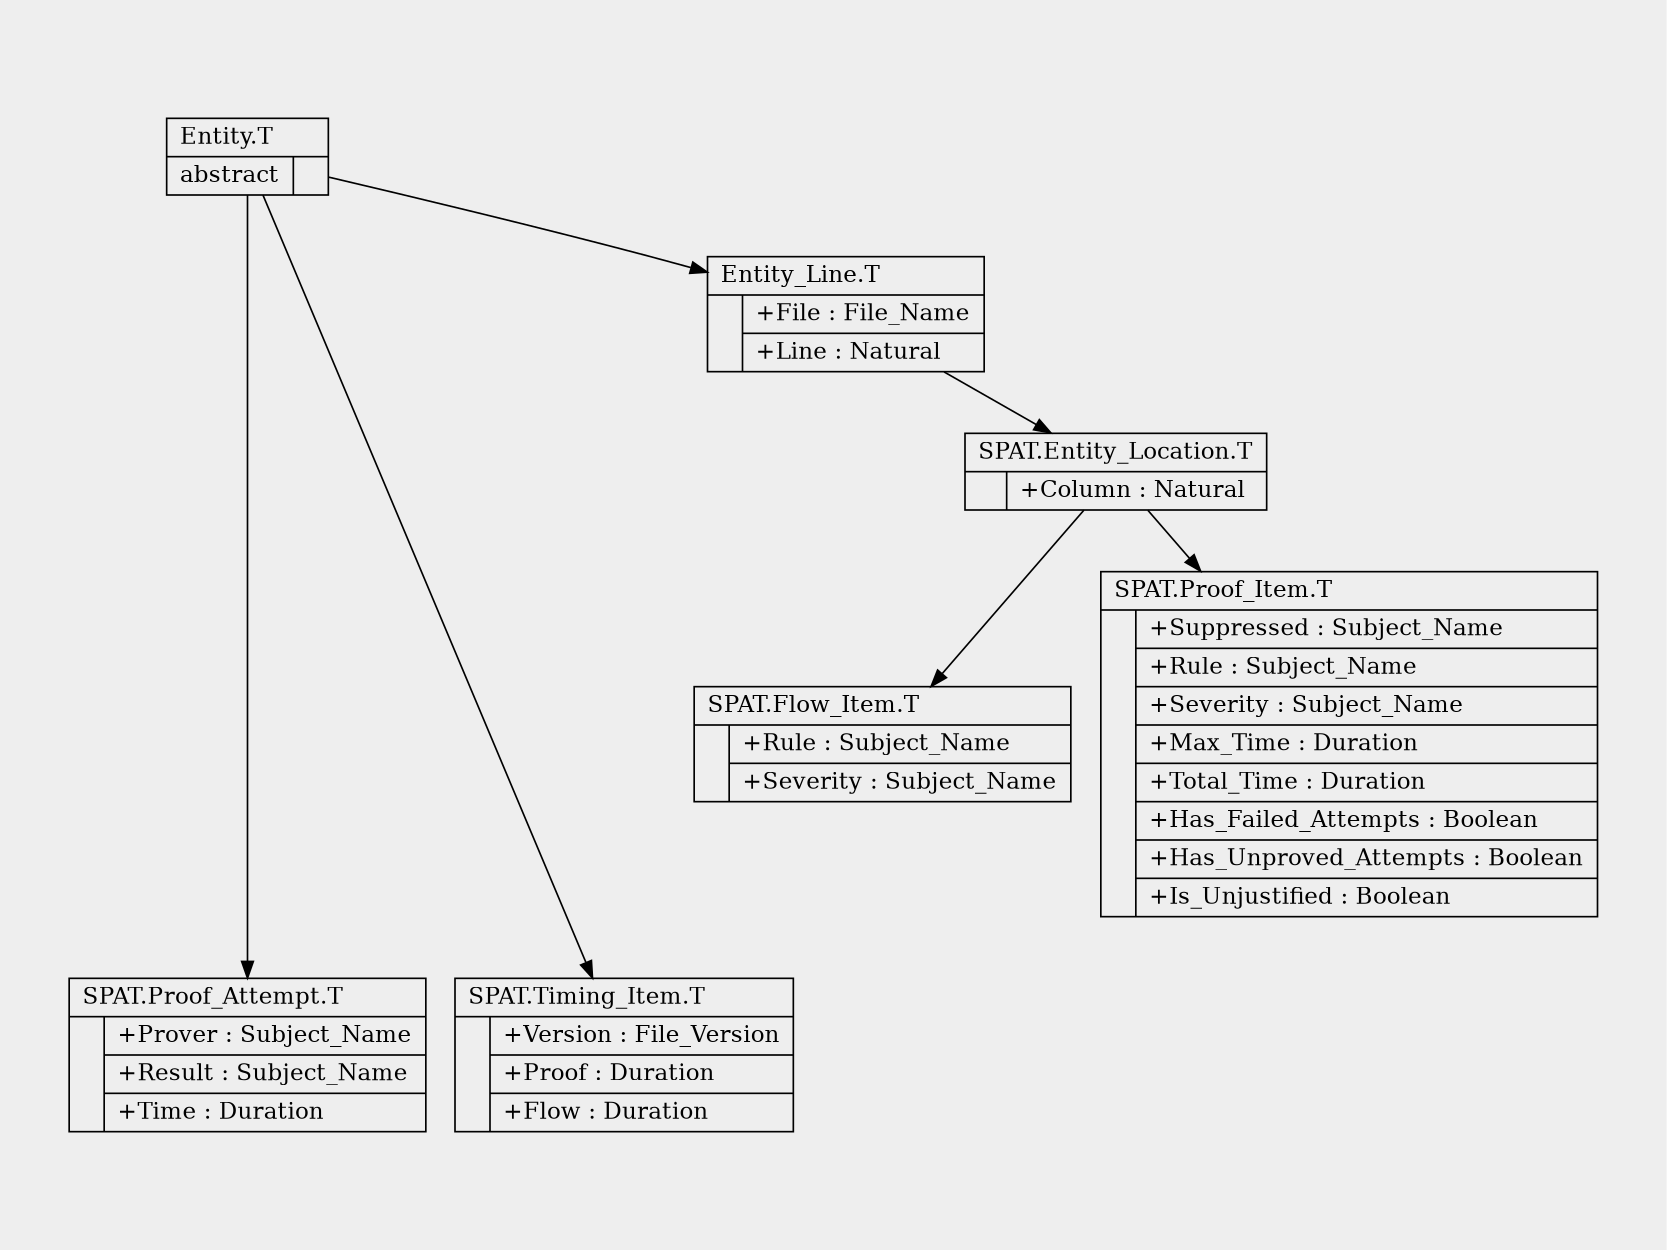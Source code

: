 digraph "Inheritance Tree"
{
  rankdir=TB;
  viewport="800,600,0.8";
  ordering="out";
  bgcolor="#EEEEEE";
  node [shape=record];

  "SPAT.Entity.T"          [label="{Entity.T\l|{abstract\l|}}"];
  "SPAT.Entity_Line.T"     [label="{Entity_Line.T\l|{|{+File : File_Name\l|+Line : Natural\l}}}"];
  "SPAT.Entity_Location.T" [label="{SPAT.Entity_Location.T\l|{|{+Column : Natural\l}}}"];
  "SPAT.Flow_Item.T"       [label="{SPAT.Flow_Item.T\l|{|{+Rule : Subject_Name\l|+Severity : Subject_Name\l}}}"];
  "SPAT.Proof_Item.T"      [label="{SPAT.Proof_Item.T\l|{|{+Suppressed : Subject_Name\l|+Rule : Subject_Name\l|+Severity : Subject_Name\l|+Max_Time : Duration\l|+Total_Time : Duration\l|+Has_Failed_Attempts : Boolean\l|+Has_Unproved_Attempts : Boolean\l|+Is_Unjustified : Boolean\l}}}"];
  "SPAT.Proof_Attempt.T"   [label="{SPAT.Proof_Attempt.T\l|{|{+Prover : Subject_Name\l|+Result : Subject_Name\l|+Time : Duration\l}}}"];
  "SPAT.Timing_Item.T"     [label="{SPAT.Timing_Item.T\l|{|{+Version : File_Version\l|+Proof : Duration\l|+Flow : Duration\l}}}"];

  //.Entity.T (abstract) - Denotes some kind of entity
  //+- SPAT.Entity_Line.T - Denotes an entity from a file with line information
  //|  +- SPAT.Entity_Location.T - Denotes an entity from a file with line and column information
  //|     +- SPAT.Flow_Item.T - A flow information entity.
  //|     +- SPAT.Proof_Item.T - A proof item (aka. VC, or Verification Condition)
  //+ SPAT.Proof_Attempt.T - A proof attempt.
  //+ SPAT.Timing_Item.T - A timing object (global timings for a file)

  "dummy" [style="invis"];

  "SPAT.Entity.T" -> "SPAT.Proof_Attempt.T" [weight=4];
  "SPAT.Entity.T" -> "SPAT.Timing_Item.T";
  "SPAT.Entity.T" -> "SPAT.Entity_Line.T" [weight=0];
  "SPAT.Entity_Line.T" -> "SPAT.Entity_Location.T" [weight=0];
  "SPAT.Entity_Location.T" -> "SPAT.Flow_Item.T";
  "SPAT.Entity_Location.T" -> "SPAT.Proof_Item.T";
  "SPAT.Flow_Item.T" -> "dummy" [style="invis"];

  {rank=same "dummy", "SPAT.Proof_Attempt.T", "SPAT.Timing_Item.T"}
}
